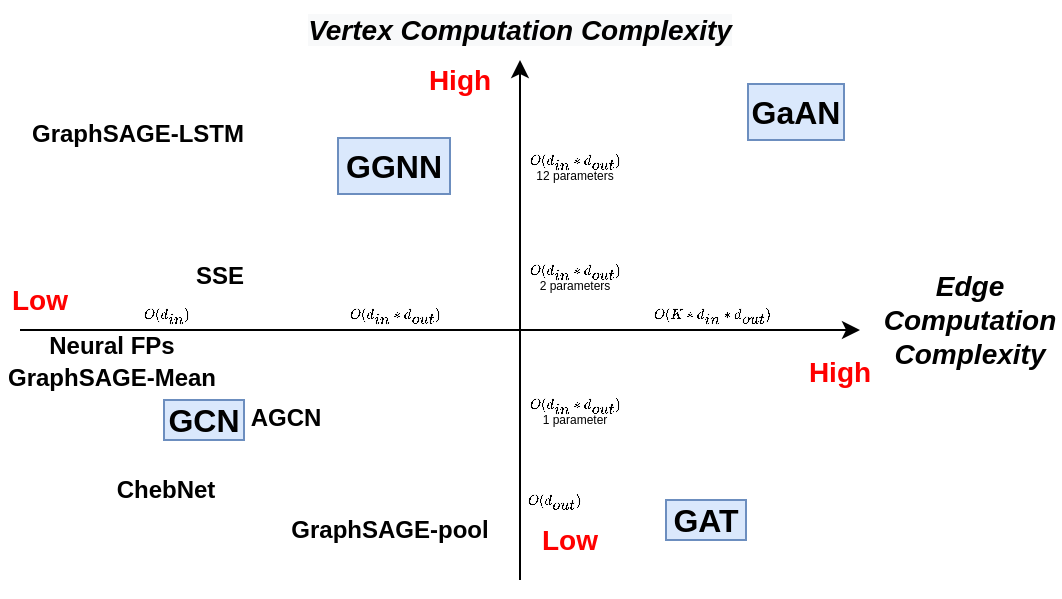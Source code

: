 <mxfile version="13.3.9" type="device"><diagram id="2MBHXZytqJ9W2BRM0lZ_" name="Page-1"><mxGraphModel dx="942" dy="559" grid="1" gridSize="10" guides="1" tooltips="1" connect="1" arrows="0" fold="1" page="1" pageScale="1" pageWidth="827" pageHeight="1169" math="1" shadow="0"><root><mxCell id="0"/><mxCell id="1" style="" parent="0"/><mxCell id="55l02TyrmD9IhU3h0mnR-1" value="" style="endArrow=classic;html=1;fontFamily=Arial;" parent="1" edge="1"><mxGeometry width="50" height="50" relative="1" as="geometry"><mxPoint x="70" y="255" as="sourcePoint"/><mxPoint x="490" y="255" as="targetPoint"/></mxGeometry></mxCell><mxCell id="55l02TyrmD9IhU3h0mnR-2" value="" style="endArrow=classic;html=1;fontFamily=Arial;" parent="1" edge="1"><mxGeometry width="50" height="50" relative="1" as="geometry"><mxPoint x="320" y="380" as="sourcePoint"/><mxPoint x="320" y="120" as="targetPoint"/></mxGeometry></mxCell><mxCell id="55l02TyrmD9IhU3h0mnR-4" value="&lt;b&gt;&lt;font style=&quot;font-size: 14px&quot;&gt;Edge Computation&lt;br&gt;Complexity&lt;br&gt;&lt;/font&gt;&lt;/b&gt;" style="text;html=1;strokeColor=none;fillColor=none;align=center;verticalAlign=middle;whiteSpace=wrap;rounded=0;fontFamily=Arial;fontStyle=2" parent="1" vertex="1"><mxGeometry x="500" y="240" width="90" height="20" as="geometry"/></mxCell><mxCell id="55l02TyrmD9IhU3h0mnR-6" value="&lt;b&gt;&lt;font color=&quot;#ff0000&quot; style=&quot;font-size: 14px&quot;&gt;High&lt;/font&gt;&lt;/b&gt;" style="text;html=1;strokeColor=none;fillColor=none;align=center;verticalAlign=middle;whiteSpace=wrap;rounded=0;fontFamily=Arial;" parent="1" vertex="1"><mxGeometry x="270" y="120" width="40" height="20" as="geometry"/></mxCell><mxCell id="55l02TyrmD9IhU3h0mnR-7" value="&lt;b&gt;&lt;font color=&quot;#ff0000&quot; style=&quot;font-size: 14px&quot;&gt;Low&lt;/font&gt;&lt;/b&gt;" style="text;html=1;strokeColor=none;fillColor=none;align=center;verticalAlign=middle;whiteSpace=wrap;rounded=0;fontFamily=Arial;" parent="1" vertex="1"><mxGeometry x="330" y="350" width="30" height="20" as="geometry"/></mxCell><mxCell id="55l02TyrmD9IhU3h0mnR-8" value="&lt;b&gt;&lt;font color=&quot;#ff0000&quot; style=&quot;font-size: 14px&quot;&gt;High&lt;/font&gt;&lt;/b&gt;" style="text;html=1;strokeColor=none;fillColor=none;align=center;verticalAlign=middle;whiteSpace=wrap;rounded=0;fontFamily=Arial;" parent="1" vertex="1"><mxGeometry x="460" y="266" width="40" height="20" as="geometry"/></mxCell><mxCell id="55l02TyrmD9IhU3h0mnR-10" value="&lt;font color=&quot;#ff0000&quot;&gt;&lt;span style=&quot;font-size: 14px&quot;&gt;&lt;b&gt;Low&lt;/b&gt;&lt;/span&gt;&lt;/font&gt;" style="text;html=1;strokeColor=none;fillColor=none;align=center;verticalAlign=middle;whiteSpace=wrap;rounded=0;fontFamily=Arial;" parent="1" vertex="1"><mxGeometry x="60" y="230" width="40" height="20" as="geometry"/></mxCell><mxCell id="FiYTe9aXyCY0iq13u9ZS-19" value="\(O(d_{out})\)" style="text;html=1;align=center;verticalAlign=middle;resizable=0;points=[];autosize=1;fontSize=6;" vertex="1" parent="1"><mxGeometry x="312.0" y="335" width="50" height="10" as="geometry"/></mxCell><mxCell id="FiYTe9aXyCY0iq13u9ZS-27" value="&lt;meta charset=&quot;utf-8&quot;&gt;&lt;b style=&quot;color: rgb(0, 0, 0); font-family: arial; font-size: 14px; font-style: italic; letter-spacing: normal; text-indent: 0px; text-transform: none; word-spacing: 0px; background-color: rgb(248, 249, 250);&quot;&gt;Vertex Computation Complexity&lt;/b&gt;" style="text;whiteSpace=wrap;html=1;align=center;" vertex="1" parent="1"><mxGeometry x="200" y="90" width="240" height="30" as="geometry"/></mxCell><mxCell id="FiYTe9aXyCY0iq13u9ZS-30" value="\(O(d_{in}*d_{out})\)&lt;br style=&quot;font-size: 6px;&quot;&gt;1 parameter" style="text;html=1;align=center;verticalAlign=middle;resizable=0;points=[];autosize=1;fontSize=6;" vertex="1" parent="1"><mxGeometry x="312.0" y="286" width="70" height="20" as="geometry"/></mxCell><mxCell id="FiYTe9aXyCY0iq13u9ZS-3" value="Untitled Layer" style="" parent="0"/><mxCell id="FiYTe9aXyCY0iq13u9ZS-4" value="&lt;b style=&quot;font-size: 16px;&quot;&gt;GaAN&lt;/b&gt;" style="text;html=1;strokeColor=#6c8ebf;fillColor=#dae8fc;align=center;verticalAlign=middle;whiteSpace=wrap;rounded=0;fontFamily=Arial;fontSize=16;" vertex="1" parent="FiYTe9aXyCY0iq13u9ZS-3"><mxGeometry x="434" y="132" width="48" height="28" as="geometry"/></mxCell><mxCell id="FiYTe9aXyCY0iq13u9ZS-5" value="&lt;b&gt;ChebNet&lt;/b&gt;" style="text;html=1;strokeColor=none;fillColor=none;align=center;verticalAlign=middle;whiteSpace=wrap;rounded=0;fontFamily=Arial;" vertex="1" parent="FiYTe9aXyCY0iq13u9ZS-3"><mxGeometry x="115" y="325" width="56" height="20" as="geometry"/></mxCell><mxCell id="FiYTe9aXyCY0iq13u9ZS-6" value="&lt;b style=&quot;font-size: 16px;&quot;&gt;GGNN&lt;/b&gt;" style="text;html=1;strokeColor=#6c8ebf;fillColor=#dae8fc;align=center;verticalAlign=middle;whiteSpace=wrap;rounded=0;fontFamily=Arial;fontSize=16;" vertex="1" parent="FiYTe9aXyCY0iq13u9ZS-3"><mxGeometry x="229" y="159" width="56" height="28" as="geometry"/></mxCell><mxCell id="FiYTe9aXyCY0iq13u9ZS-7" value="&lt;b&gt;SSE&lt;/b&gt;" style="text;html=1;strokeColor=none;fillColor=none;align=center;verticalAlign=middle;whiteSpace=wrap;rounded=0;fontFamily=Arial;" vertex="1" parent="FiYTe9aXyCY0iq13u9ZS-3"><mxGeometry x="150" y="218" width="40" height="20" as="geometry"/></mxCell><mxCell id="FiYTe9aXyCY0iq13u9ZS-8" value="&lt;b&gt;GraphSAGE-LSTM&lt;/b&gt;" style="text;html=1;strokeColor=none;fillColor=none;align=center;verticalAlign=middle;whiteSpace=wrap;rounded=0;fontFamily=Arial;" vertex="1" parent="FiYTe9aXyCY0iq13u9ZS-3"><mxGeometry x="69" y="147" width="120" height="20" as="geometry"/></mxCell><mxCell id="FiYTe9aXyCY0iq13u9ZS-17" value="&lt;b&gt;GraphSAGE-pool&lt;/b&gt;" style="text;html=1;strokeColor=none;fillColor=none;align=center;verticalAlign=middle;whiteSpace=wrap;rounded=0;fontFamily=Arial;" vertex="1" parent="FiYTe9aXyCY0iq13u9ZS-3"><mxGeometry x="195" y="345" width="120" height="20" as="geometry"/></mxCell><mxCell id="FiYTe9aXyCY0iq13u9ZS-20" value="&lt;b style=&quot;font-size: 16px;&quot;&gt;GAT&lt;/b&gt;" style="text;html=1;strokeColor=#6c8ebf;fillColor=#dae8fc;align=center;verticalAlign=middle;whiteSpace=wrap;rounded=0;fontFamily=Arial;fontSize=16;" vertex="1" parent="FiYTe9aXyCY0iq13u9ZS-3"><mxGeometry x="393" y="340" width="40" height="20" as="geometry"/></mxCell><mxCell id="FiYTe9aXyCY0iq13u9ZS-16" value="&lt;b&gt;AGCN&lt;/b&gt;" style="text;html=1;strokeColor=none;fillColor=none;align=center;verticalAlign=middle;whiteSpace=wrap;rounded=0;fontFamily=Arial;" vertex="1" parent="FiYTe9aXyCY0iq13u9ZS-3"><mxGeometry x="183" y="289" width="40" height="20" as="geometry"/></mxCell><mxCell id="FiYTe9aXyCY0iq13u9ZS-32" value="&lt;b style=&quot;font-size: 16px;&quot;&gt;GCN&lt;/b&gt;" style="text;html=1;strokeColor=#6c8ebf;fillColor=#dae8fc;align=center;verticalAlign=middle;whiteSpace=wrap;rounded=0;fontFamily=Arial;fontSize=16;" vertex="1" parent="FiYTe9aXyCY0iq13u9ZS-3"><mxGeometry x="142" y="290" width="40" height="20" as="geometry"/></mxCell><mxCell id="FiYTe9aXyCY0iq13u9ZS-10" value="&lt;b&gt;Neural FPs&lt;/b&gt;" style="text;html=1;strokeColor=none;fillColor=none;align=center;verticalAlign=middle;whiteSpace=wrap;rounded=0;fontFamily=Arial;" vertex="1" parent="FiYTe9aXyCY0iq13u9ZS-3"><mxGeometry x="77" y="253" width="78" height="20" as="geometry"/></mxCell><mxCell id="FiYTe9aXyCY0iq13u9ZS-11" value="&lt;b&gt;GraphSAGE-Mean&lt;/b&gt;" style="text;html=1;strokeColor=none;fillColor=none;align=center;verticalAlign=middle;whiteSpace=wrap;rounded=0;fontFamily=Arial;" vertex="1" parent="FiYTe9aXyCY0iq13u9ZS-3"><mxGeometry x="60" y="269" width="112" height="20" as="geometry"/></mxCell><mxCell id="FiYTe9aXyCY0iq13u9ZS-34" value="\(O(d_{in}*d_{out})\)&lt;br style=&quot;font-size: 6px;&quot;&gt;2 parameters" style="text;html=1;align=center;verticalAlign=middle;resizable=0;points=[];autosize=1;fontSize=6;" vertex="1" parent="FiYTe9aXyCY0iq13u9ZS-3"><mxGeometry x="312" y="219" width="70" height="20" as="geometry"/></mxCell><mxCell id="FiYTe9aXyCY0iq13u9ZS-35" value="\(O(d_{in}*d_{out})\)&lt;br style=&quot;font-size: 6px;&quot;&gt;12 parameters" style="text;html=1;align=center;verticalAlign=middle;resizable=0;points=[];autosize=1;fontSize=6;" vertex="1" parent="FiYTe9aXyCY0iq13u9ZS-3"><mxGeometry x="312" y="164" width="70" height="20" as="geometry"/></mxCell><mxCell id="FiYTe9aXyCY0iq13u9ZS-36" value="\(O(d_{in})\)" style="text;html=1;align=center;verticalAlign=middle;resizable=0;points=[];autosize=1;fontSize=6;" vertex="1" parent="FiYTe9aXyCY0iq13u9ZS-3"><mxGeometry x="118.0" y="243" width="50" height="10" as="geometry"/></mxCell><mxCell id="FiYTe9aXyCY0iq13u9ZS-37" value="\(O(d_{in} * d_{out})\)" style="text;html=1;align=center;verticalAlign=middle;resizable=0;points=[];autosize=1;fontSize=6;" vertex="1" parent="FiYTe9aXyCY0iq13u9ZS-3"><mxGeometry x="222.0" y="243" width="70" height="10" as="geometry"/></mxCell><mxCell id="FiYTe9aXyCY0iq13u9ZS-38" value="\(O(K*d_{in} * d_{out})\)" style="text;html=1;align=center;verticalAlign=middle;resizable=0;points=[];autosize=1;fontSize=6;" vertex="1" parent="FiYTe9aXyCY0iq13u9ZS-3"><mxGeometry x="376.0" y="243" width="80" height="10" as="geometry"/></mxCell></root></mxGraphModel></diagram></mxfile>